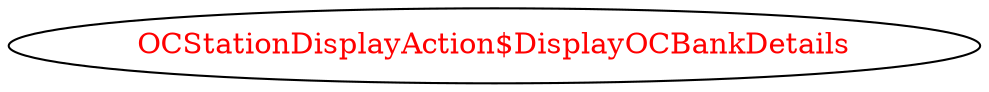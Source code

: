 digraph dependencyGraph {
 concentrate=true;
 ranksep="2.0";
 rankdir="LR"; 
 splines="ortho";
"OCStationDisplayAction$DisplayOCBankDetails" [fontcolor="red"];
}